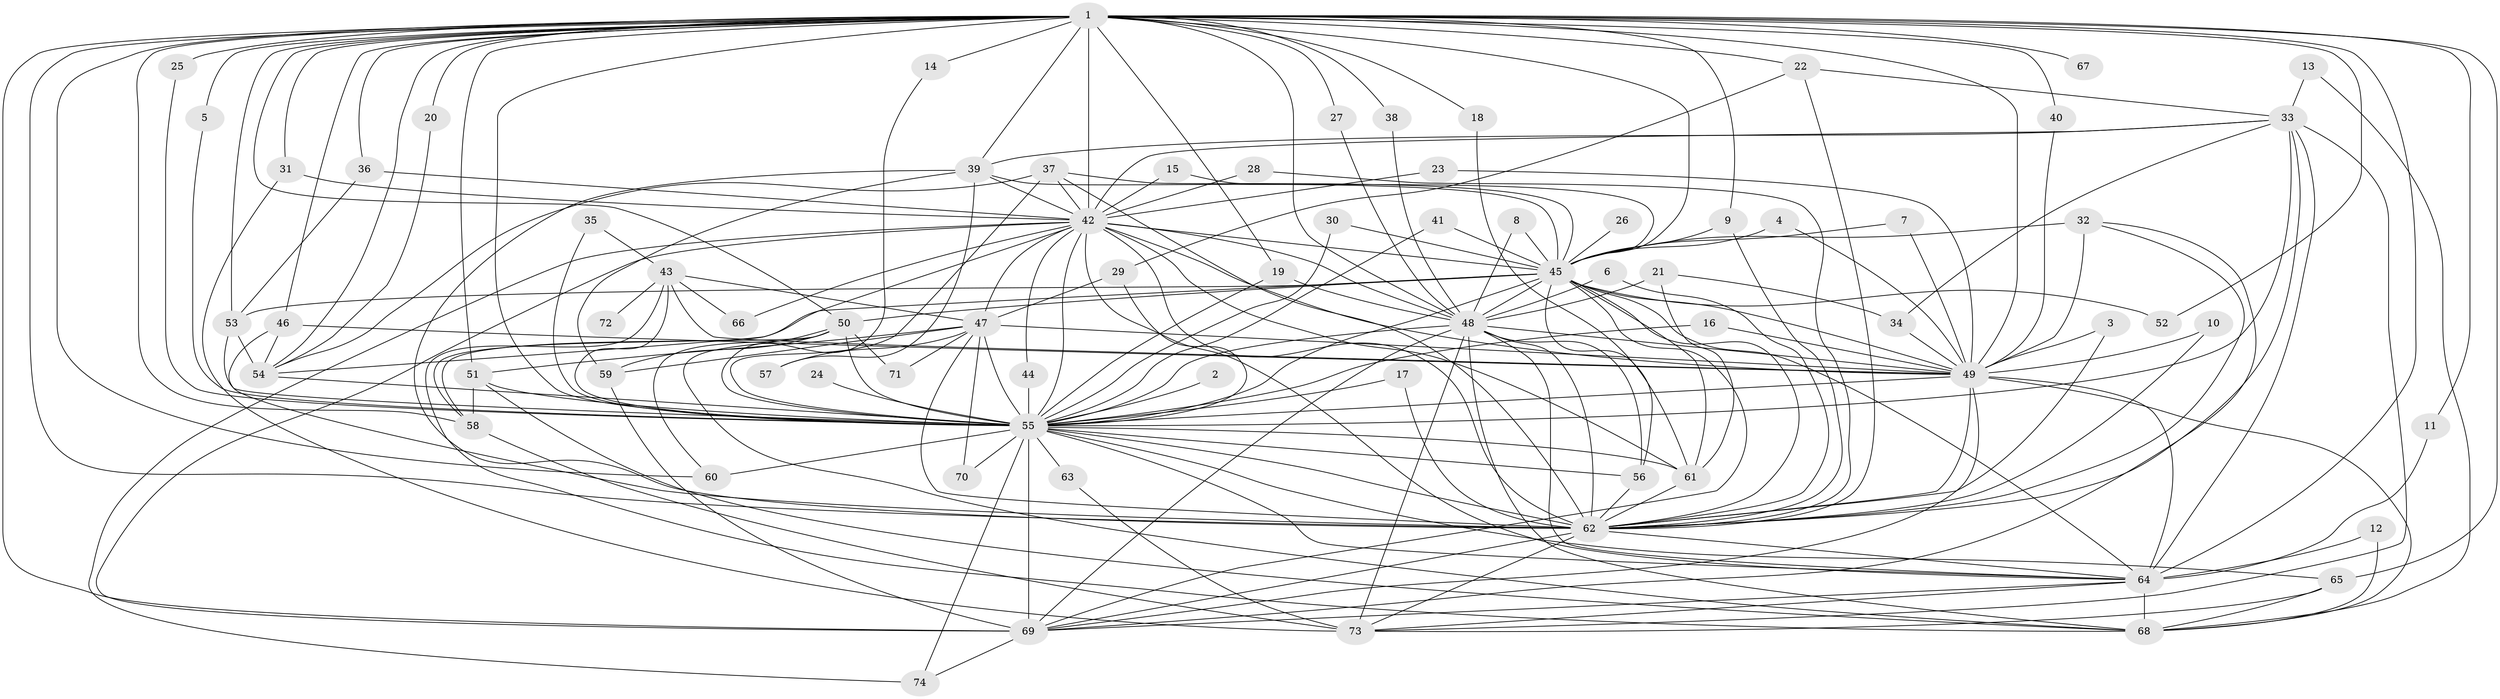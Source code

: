 // original degree distribution, {24: 0.006802721088435374, 22: 0.006802721088435374, 14: 0.013605442176870748, 20: 0.006802721088435374, 28: 0.006802721088435374, 25: 0.013605442176870748, 49: 0.006802721088435374, 32: 0.006802721088435374, 7: 0.02040816326530612, 4: 0.12244897959183673, 2: 0.564625850340136, 3: 0.1836734693877551, 9: 0.006802721088435374, 11: 0.006802721088435374, 6: 0.013605442176870748, 8: 0.006802721088435374, 5: 0.006802721088435374}
// Generated by graph-tools (version 1.1) at 2025/25/03/09/25 03:25:41]
// undirected, 74 vertices, 207 edges
graph export_dot {
graph [start="1"]
  node [color=gray90,style=filled];
  1;
  2;
  3;
  4;
  5;
  6;
  7;
  8;
  9;
  10;
  11;
  12;
  13;
  14;
  15;
  16;
  17;
  18;
  19;
  20;
  21;
  22;
  23;
  24;
  25;
  26;
  27;
  28;
  29;
  30;
  31;
  32;
  33;
  34;
  35;
  36;
  37;
  38;
  39;
  40;
  41;
  42;
  43;
  44;
  45;
  46;
  47;
  48;
  49;
  50;
  51;
  52;
  53;
  54;
  55;
  56;
  57;
  58;
  59;
  60;
  61;
  62;
  63;
  64;
  65;
  66;
  67;
  68;
  69;
  70;
  71;
  72;
  73;
  74;
  1 -- 5 [weight=1.0];
  1 -- 9 [weight=1.0];
  1 -- 11 [weight=1.0];
  1 -- 14 [weight=1.0];
  1 -- 18 [weight=1.0];
  1 -- 19 [weight=1.0];
  1 -- 20 [weight=1.0];
  1 -- 22 [weight=1.0];
  1 -- 25 [weight=1.0];
  1 -- 27 [weight=1.0];
  1 -- 31 [weight=1.0];
  1 -- 36 [weight=1.0];
  1 -- 38 [weight=1.0];
  1 -- 39 [weight=1.0];
  1 -- 40 [weight=1.0];
  1 -- 42 [weight=2.0];
  1 -- 45 [weight=2.0];
  1 -- 46 [weight=1.0];
  1 -- 48 [weight=2.0];
  1 -- 49 [weight=2.0];
  1 -- 50 [weight=1.0];
  1 -- 51 [weight=1.0];
  1 -- 52 [weight=1.0];
  1 -- 53 [weight=1.0];
  1 -- 54 [weight=1.0];
  1 -- 55 [weight=2.0];
  1 -- 58 [weight=1.0];
  1 -- 60 [weight=1.0];
  1 -- 62 [weight=3.0];
  1 -- 64 [weight=2.0];
  1 -- 65 [weight=1.0];
  1 -- 67 [weight=2.0];
  1 -- 69 [weight=2.0];
  2 -- 55 [weight=1.0];
  3 -- 49 [weight=1.0];
  3 -- 62 [weight=1.0];
  4 -- 45 [weight=1.0];
  4 -- 49 [weight=1.0];
  5 -- 55 [weight=1.0];
  6 -- 48 [weight=1.0];
  6 -- 62 [weight=1.0];
  7 -- 45 [weight=1.0];
  7 -- 49 [weight=1.0];
  8 -- 45 [weight=1.0];
  8 -- 48 [weight=1.0];
  9 -- 45 [weight=1.0];
  9 -- 62 [weight=1.0];
  10 -- 49 [weight=1.0];
  10 -- 62 [weight=1.0];
  11 -- 64 [weight=1.0];
  12 -- 64 [weight=1.0];
  12 -- 68 [weight=1.0];
  13 -- 33 [weight=1.0];
  13 -- 68 [weight=1.0];
  14 -- 55 [weight=1.0];
  15 -- 42 [weight=1.0];
  15 -- 45 [weight=1.0];
  16 -- 49 [weight=1.0];
  16 -- 55 [weight=1.0];
  17 -- 55 [weight=1.0];
  17 -- 62 [weight=1.0];
  18 -- 61 [weight=1.0];
  19 -- 48 [weight=1.0];
  19 -- 55 [weight=1.0];
  20 -- 54 [weight=1.0];
  21 -- 34 [weight=1.0];
  21 -- 48 [weight=1.0];
  21 -- 61 [weight=2.0];
  22 -- 29 [weight=1.0];
  22 -- 33 [weight=1.0];
  22 -- 62 [weight=1.0];
  23 -- 42 [weight=1.0];
  23 -- 49 [weight=1.0];
  24 -- 55 [weight=1.0];
  25 -- 55 [weight=1.0];
  26 -- 45 [weight=1.0];
  27 -- 48 [weight=1.0];
  28 -- 42 [weight=1.0];
  28 -- 62 [weight=1.0];
  29 -- 47 [weight=1.0];
  29 -- 55 [weight=1.0];
  30 -- 45 [weight=1.0];
  30 -- 55 [weight=1.0];
  31 -- 42 [weight=1.0];
  31 -- 73 [weight=1.0];
  32 -- 45 [weight=1.0];
  32 -- 49 [weight=2.0];
  32 -- 62 [weight=1.0];
  32 -- 69 [weight=1.0];
  33 -- 34 [weight=1.0];
  33 -- 39 [weight=1.0];
  33 -- 42 [weight=1.0];
  33 -- 55 [weight=1.0];
  33 -- 62 [weight=1.0];
  33 -- 64 [weight=2.0];
  33 -- 73 [weight=1.0];
  34 -- 49 [weight=1.0];
  35 -- 43 [weight=1.0];
  35 -- 55 [weight=2.0];
  36 -- 42 [weight=1.0];
  36 -- 53 [weight=1.0];
  37 -- 42 [weight=1.0];
  37 -- 45 [weight=1.0];
  37 -- 54 [weight=1.0];
  37 -- 55 [weight=1.0];
  37 -- 62 [weight=1.0];
  38 -- 48 [weight=1.0];
  39 -- 42 [weight=1.0];
  39 -- 45 [weight=1.0];
  39 -- 57 [weight=1.0];
  39 -- 59 [weight=1.0];
  39 -- 62 [weight=2.0];
  40 -- 49 [weight=1.0];
  41 -- 45 [weight=1.0];
  41 -- 55 [weight=1.0];
  42 -- 44 [weight=1.0];
  42 -- 45 [weight=1.0];
  42 -- 47 [weight=1.0];
  42 -- 48 [weight=1.0];
  42 -- 49 [weight=2.0];
  42 -- 55 [weight=1.0];
  42 -- 58 [weight=1.0];
  42 -- 61 [weight=1.0];
  42 -- 62 [weight=3.0];
  42 -- 64 [weight=1.0];
  42 -- 66 [weight=1.0];
  42 -- 69 [weight=1.0];
  42 -- 74 [weight=1.0];
  43 -- 47 [weight=1.0];
  43 -- 49 [weight=3.0];
  43 -- 55 [weight=2.0];
  43 -- 66 [weight=1.0];
  43 -- 68 [weight=1.0];
  43 -- 72 [weight=2.0];
  44 -- 55 [weight=2.0];
  45 -- 48 [weight=2.0];
  45 -- 49 [weight=1.0];
  45 -- 50 [weight=2.0];
  45 -- 52 [weight=1.0];
  45 -- 53 [weight=1.0];
  45 -- 54 [weight=2.0];
  45 -- 55 [weight=1.0];
  45 -- 56 [weight=1.0];
  45 -- 61 [weight=1.0];
  45 -- 62 [weight=1.0];
  45 -- 64 [weight=1.0];
  45 -- 69 [weight=1.0];
  46 -- 49 [weight=1.0];
  46 -- 54 [weight=1.0];
  46 -- 62 [weight=1.0];
  47 -- 49 [weight=1.0];
  47 -- 51 [weight=1.0];
  47 -- 55 [weight=1.0];
  47 -- 57 [weight=1.0];
  47 -- 59 [weight=1.0];
  47 -- 62 [weight=1.0];
  47 -- 70 [weight=1.0];
  47 -- 71 [weight=1.0];
  48 -- 49 [weight=1.0];
  48 -- 55 [weight=2.0];
  48 -- 56 [weight=1.0];
  48 -- 62 [weight=1.0];
  48 -- 64 [weight=1.0];
  48 -- 68 [weight=1.0];
  48 -- 69 [weight=1.0];
  48 -- 73 [weight=1.0];
  49 -- 55 [weight=1.0];
  49 -- 62 [weight=1.0];
  49 -- 64 [weight=1.0];
  49 -- 68 [weight=1.0];
  49 -- 69 [weight=1.0];
  50 -- 55 [weight=1.0];
  50 -- 58 [weight=1.0];
  50 -- 59 [weight=1.0];
  50 -- 60 [weight=1.0];
  50 -- 68 [weight=1.0];
  50 -- 71 [weight=1.0];
  51 -- 55 [weight=2.0];
  51 -- 58 [weight=1.0];
  51 -- 68 [weight=1.0];
  53 -- 54 [weight=1.0];
  53 -- 55 [weight=1.0];
  54 -- 55 [weight=1.0];
  55 -- 56 [weight=1.0];
  55 -- 60 [weight=1.0];
  55 -- 61 [weight=1.0];
  55 -- 62 [weight=1.0];
  55 -- 63 [weight=2.0];
  55 -- 64 [weight=1.0];
  55 -- 65 [weight=1.0];
  55 -- 69 [weight=3.0];
  55 -- 70 [weight=2.0];
  55 -- 74 [weight=1.0];
  56 -- 62 [weight=1.0];
  58 -- 73 [weight=1.0];
  59 -- 69 [weight=1.0];
  61 -- 62 [weight=1.0];
  62 -- 64 [weight=1.0];
  62 -- 69 [weight=1.0];
  62 -- 73 [weight=1.0];
  63 -- 73 [weight=1.0];
  64 -- 68 [weight=1.0];
  64 -- 69 [weight=1.0];
  64 -- 73 [weight=1.0];
  65 -- 68 [weight=1.0];
  65 -- 73 [weight=1.0];
  69 -- 74 [weight=1.0];
}
